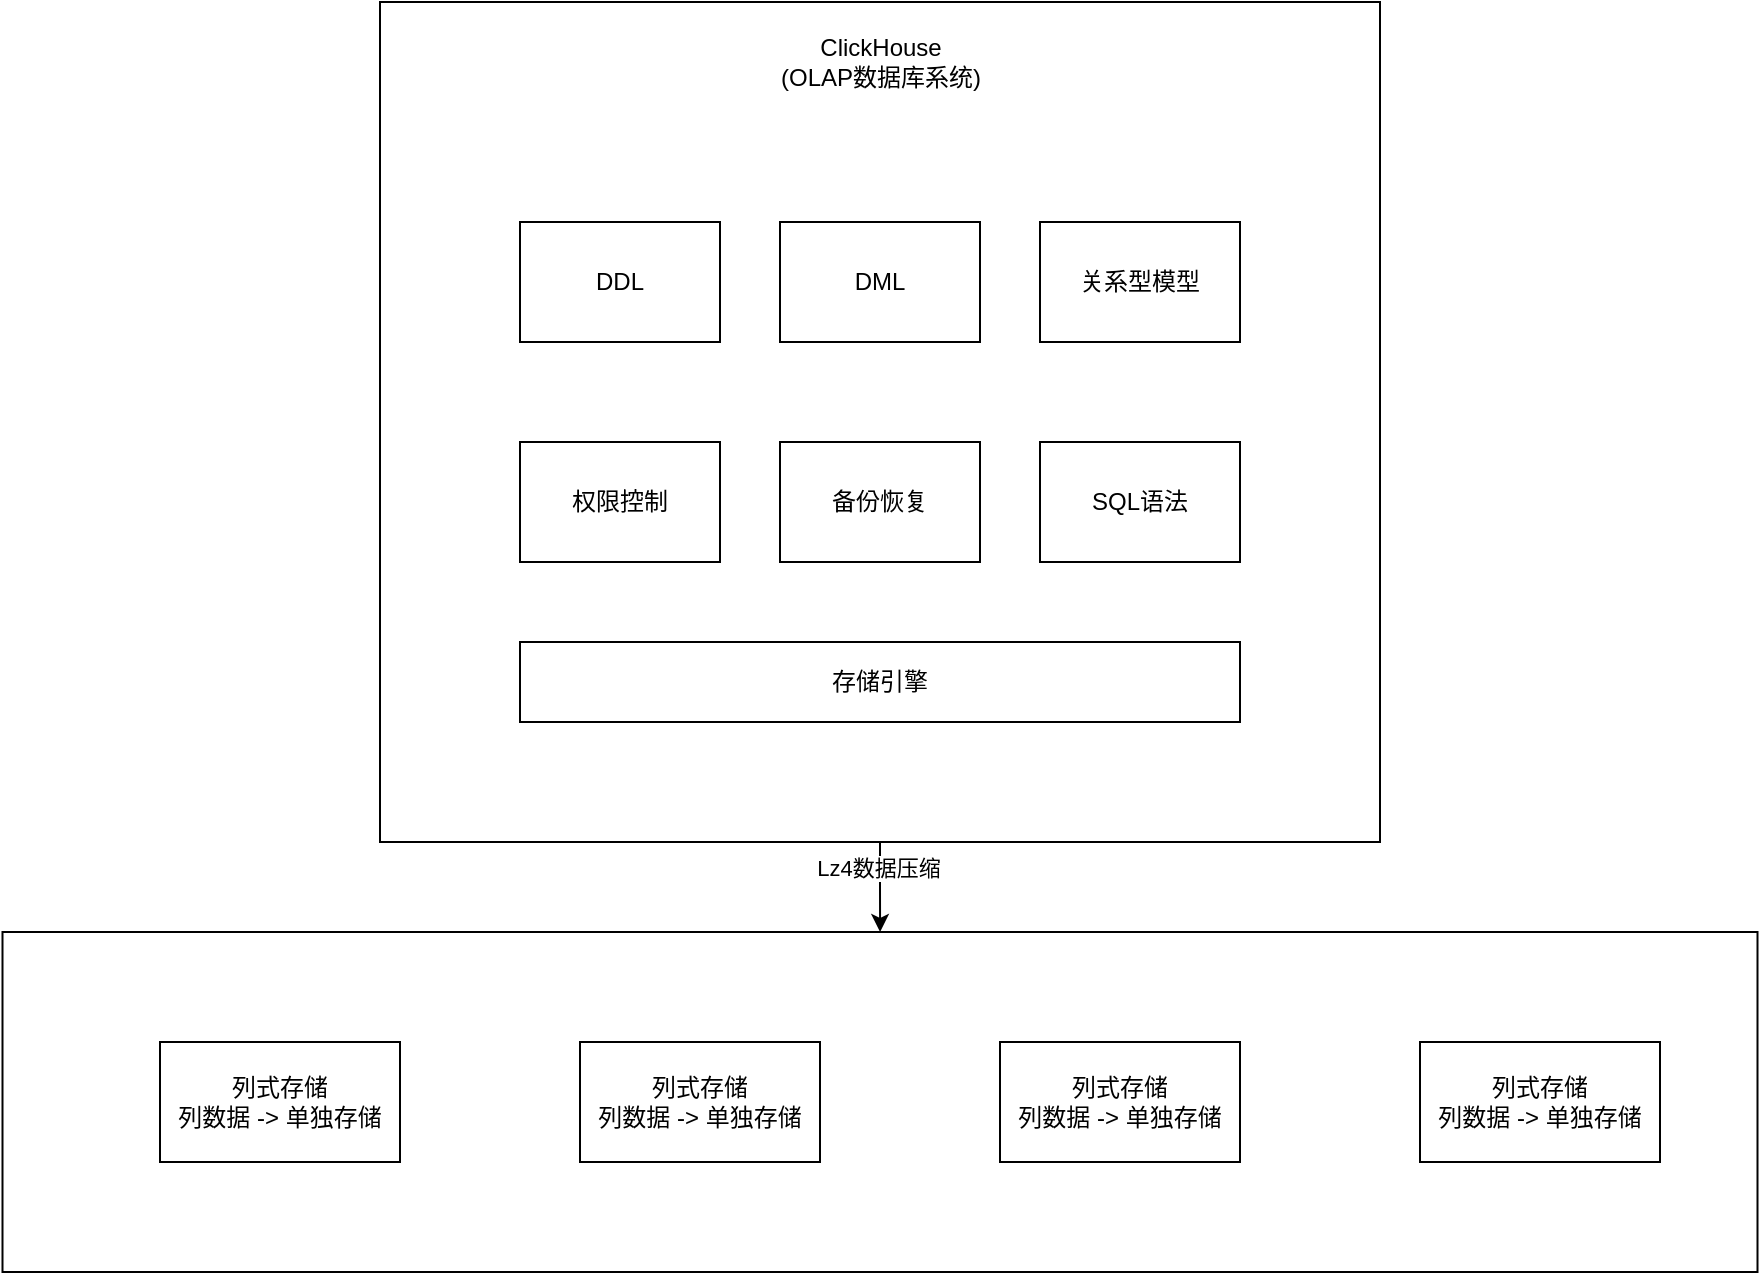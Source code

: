 <mxfile version="21.6.8" type="device">
  <diagram name="整体架构" id="mHGVXTgtIIiQmIForAZB">
    <mxGraphModel dx="1194" dy="849" grid="1" gridSize="10" guides="1" tooltips="1" connect="1" arrows="1" fold="1" page="1" pageScale="1" pageWidth="2339" pageHeight="3300" math="0" shadow="0">
      <root>
        <mxCell id="0" />
        <mxCell id="1" parent="0" />
        <mxCell id="QcZgO8PTCjcs4cgp5Dko-14" value="" style="whiteSpace=wrap;html=1;" vertex="1" parent="1">
          <mxGeometry x="111.25" y="655" width="877.5" height="170" as="geometry" />
        </mxCell>
        <mxCell id="QcZgO8PTCjcs4cgp5Dko-15" style="edgeStyle=orthogonalEdgeStyle;rounded=0;orthogonalLoop=1;jettySize=auto;html=1;" edge="1" parent="1" source="QcZgO8PTCjcs4cgp5Dko-1" target="QcZgO8PTCjcs4cgp5Dko-14">
          <mxGeometry relative="1" as="geometry" />
        </mxCell>
        <mxCell id="QcZgO8PTCjcs4cgp5Dko-16" value="Lz4数据压缩" style="edgeLabel;html=1;align=center;verticalAlign=middle;resizable=0;points=[];" vertex="1" connectable="0" parent="QcZgO8PTCjcs4cgp5Dko-15">
          <mxGeometry x="-0.423" y="-1" relative="1" as="geometry">
            <mxPoint as="offset" />
          </mxGeometry>
        </mxCell>
        <mxCell id="QcZgO8PTCjcs4cgp5Dko-1" value="" style="whiteSpace=wrap;html=1;" vertex="1" parent="1">
          <mxGeometry x="300" y="190" width="500" height="420" as="geometry" />
        </mxCell>
        <mxCell id="QcZgO8PTCjcs4cgp5Dko-2" value="DDL" style="whiteSpace=wrap;html=1;" vertex="1" parent="1">
          <mxGeometry x="370" y="300" width="100" height="60" as="geometry" />
        </mxCell>
        <mxCell id="QcZgO8PTCjcs4cgp5Dko-3" value="DML" style="whiteSpace=wrap;html=1;" vertex="1" parent="1">
          <mxGeometry x="500" y="300" width="100" height="60" as="geometry" />
        </mxCell>
        <mxCell id="QcZgO8PTCjcs4cgp5Dko-4" value="关系型模型" style="whiteSpace=wrap;html=1;" vertex="1" parent="1">
          <mxGeometry x="630" y="300" width="100" height="60" as="geometry" />
        </mxCell>
        <mxCell id="QcZgO8PTCjcs4cgp5Dko-5" value="权限控制" style="whiteSpace=wrap;html=1;" vertex="1" parent="1">
          <mxGeometry x="370" y="410" width="100" height="60" as="geometry" />
        </mxCell>
        <mxCell id="QcZgO8PTCjcs4cgp5Dko-6" value="备份恢复" style="whiteSpace=wrap;html=1;" vertex="1" parent="1">
          <mxGeometry x="500" y="410" width="100" height="60" as="geometry" />
        </mxCell>
        <mxCell id="QcZgO8PTCjcs4cgp5Dko-7" value="SQL语法" style="whiteSpace=wrap;html=1;" vertex="1" parent="1">
          <mxGeometry x="630" y="410" width="100" height="60" as="geometry" />
        </mxCell>
        <mxCell id="QcZgO8PTCjcs4cgp5Dko-8" value="存储引擎" style="whiteSpace=wrap;html=1;" vertex="1" parent="1">
          <mxGeometry x="370" y="510" width="360" height="40" as="geometry" />
        </mxCell>
        <mxCell id="QcZgO8PTCjcs4cgp5Dko-9" value="ClickHouse&lt;br&gt;(OLAP数据库系统)" style="text;html=1;align=center;verticalAlign=middle;resizable=0;points=[];autosize=1;strokeColor=none;fillColor=none;" vertex="1" parent="1">
          <mxGeometry x="490" y="200" width="120" height="40" as="geometry" />
        </mxCell>
        <mxCell id="QcZgO8PTCjcs4cgp5Dko-10" value="列式存储&lt;br&gt;列数据 -&amp;gt; 单独存储" style="whiteSpace=wrap;html=1;" vertex="1" parent="1">
          <mxGeometry x="190" y="710" width="120" height="60" as="geometry" />
        </mxCell>
        <mxCell id="QcZgO8PTCjcs4cgp5Dko-11" value="列式存储&lt;br&gt;列数据 -&amp;gt; 单独存储" style="whiteSpace=wrap;html=1;" vertex="1" parent="1">
          <mxGeometry x="400" y="710" width="120" height="60" as="geometry" />
        </mxCell>
        <mxCell id="QcZgO8PTCjcs4cgp5Dko-12" value="列式存储&lt;br&gt;列数据 -&amp;gt; 单独存储" style="whiteSpace=wrap;html=1;" vertex="1" parent="1">
          <mxGeometry x="610" y="710" width="120" height="60" as="geometry" />
        </mxCell>
        <mxCell id="QcZgO8PTCjcs4cgp5Dko-13" value="列式存储&lt;br&gt;列数据 -&amp;gt; 单独存储" style="whiteSpace=wrap;html=1;" vertex="1" parent="1">
          <mxGeometry x="820" y="710" width="120" height="60" as="geometry" />
        </mxCell>
      </root>
    </mxGraphModel>
  </diagram>
</mxfile>
